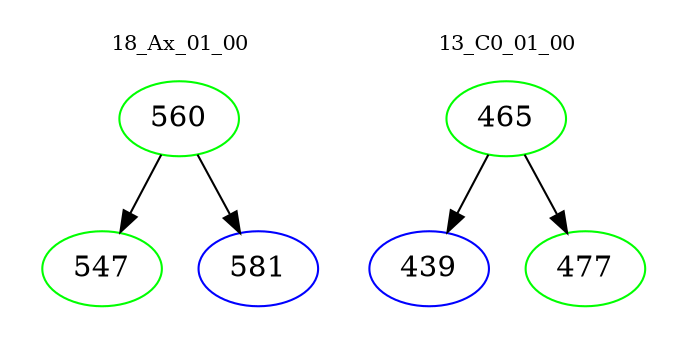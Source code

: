 digraph{
subgraph cluster_0 {
color = white
label = "18_Ax_01_00";
fontsize=10;
T0_560 [label="560", color="green"]
T0_560 -> T0_547 [color="black"]
T0_547 [label="547", color="green"]
T0_560 -> T0_581 [color="black"]
T0_581 [label="581", color="blue"]
}
subgraph cluster_1 {
color = white
label = "13_C0_01_00";
fontsize=10;
T1_465 [label="465", color="green"]
T1_465 -> T1_439 [color="black"]
T1_439 [label="439", color="blue"]
T1_465 -> T1_477 [color="black"]
T1_477 [label="477", color="green"]
}
}
